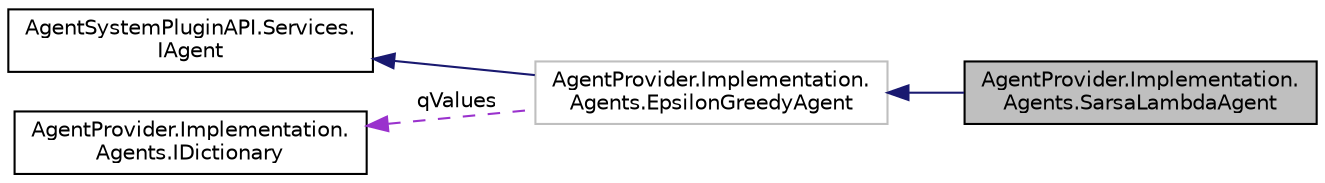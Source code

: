 digraph "AgentProvider.Implementation.Agents.SarsaLambdaAgent"
{
  edge [fontname="Helvetica",fontsize="10",labelfontname="Helvetica",labelfontsize="10"];
  node [fontname="Helvetica",fontsize="10",shape=record];
  rankdir="LR";
  Node1 [label="AgentProvider.Implementation.\lAgents.SarsaLambdaAgent",height=0.2,width=0.4,color="black", fillcolor="grey75", style="filled" fontcolor="black"];
  Node2 -> Node1 [dir="back",color="midnightblue",fontsize="10",style="solid",fontname="Helvetica"];
  Node2 [label="AgentProvider.Implementation.\lAgents.EpsilonGreedyAgent",height=0.2,width=0.4,color="grey75", fillcolor="white", style="filled"];
  Node3 -> Node2 [dir="back",color="midnightblue",fontsize="10",style="solid",fontname="Helvetica"];
  Node3 [label="AgentSystemPluginAPI.Services.\lIAgent",height=0.2,width=0.4,color="black", fillcolor="white", style="filled",URL="$interface_agent_system_plugin_a_p_i_1_1_services_1_1_i_agent.html"];
  Node4 -> Node2 [dir="back",color="darkorchid3",fontsize="10",style="dashed",label=" qValues" ,fontname="Helvetica"];
  Node4 [label="AgentProvider.Implementation.\lAgents.IDictionary",height=0.2,width=0.4,color="black", fillcolor="white", style="filled",URL="$interface_agent_provider_1_1_implementation_1_1_agents_1_1_i_dictionary.html"];
}
